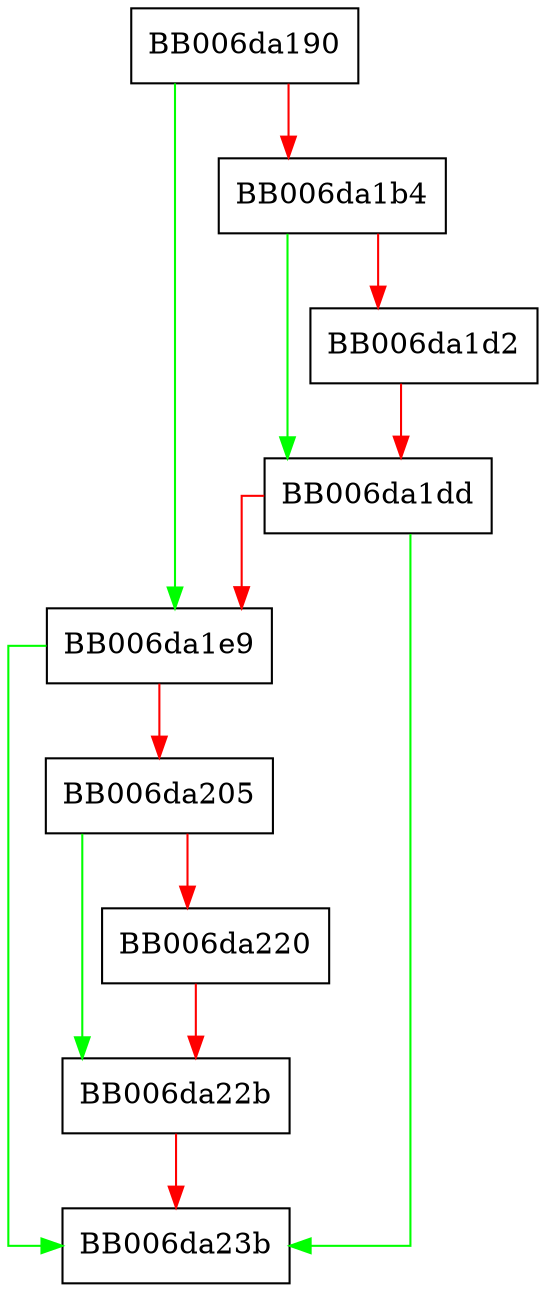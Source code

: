 digraph cmac_get_ctx_params {
  node [shape="box"];
  graph [splines=ortho];
  BB006da190 -> BB006da1e9 [color="green"];
  BB006da190 -> BB006da1b4 [color="red"];
  BB006da1b4 -> BB006da1dd [color="green"];
  BB006da1b4 -> BB006da1d2 [color="red"];
  BB006da1d2 -> BB006da1dd [color="red"];
  BB006da1dd -> BB006da23b [color="green"];
  BB006da1dd -> BB006da1e9 [color="red"];
  BB006da1e9 -> BB006da23b [color="green"];
  BB006da1e9 -> BB006da205 [color="red"];
  BB006da205 -> BB006da22b [color="green"];
  BB006da205 -> BB006da220 [color="red"];
  BB006da220 -> BB006da22b [color="red"];
  BB006da22b -> BB006da23b [color="red"];
}